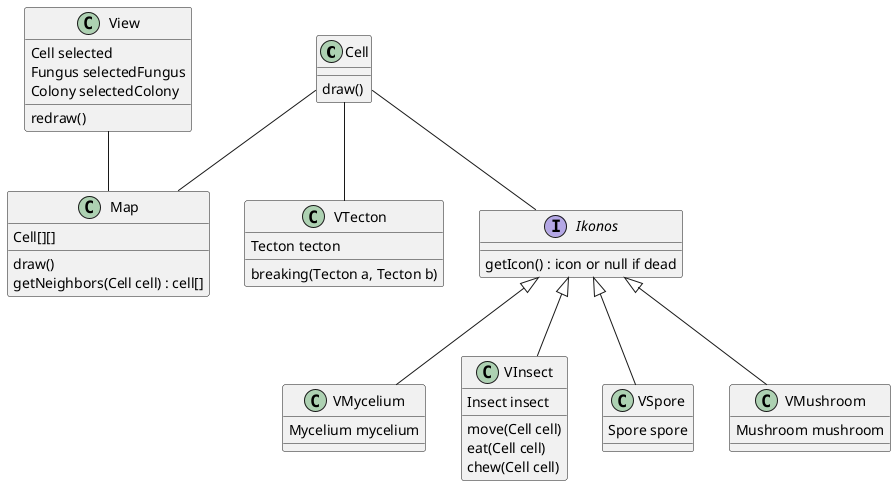 @startuml class
class Cell{
    draw()
}
class Map{
    Cell[][]
    draw()
    getNeighbors(Cell cell) : cell[]
}

class VTecton{
    Tecton tecton
    breaking(Tecton a, Tecton b)
}

interface Ikonos{
    getIcon() : icon or null if dead
}
class VMycelium{
    Mycelium mycelium
}
class VInsect{
    Insect insect
    move(Cell cell)
    eat(Cell cell)
    chew(Cell cell)
}
class VSpore{
    Spore spore
}
class VMushroom{
    Mushroom mushroom
}

class View{
    Cell selected
    Fungus selectedFungus
    Colony selectedColony
    redraw()
}

View -- Map

Cell -- Map
Cell -- Ikonos
Cell -- VTecton

Ikonos <|-- VMycelium
Ikonos <|-- VInsect
Ikonos <|-- VSpore
Ikonos <|-- VMushroom
@enduml